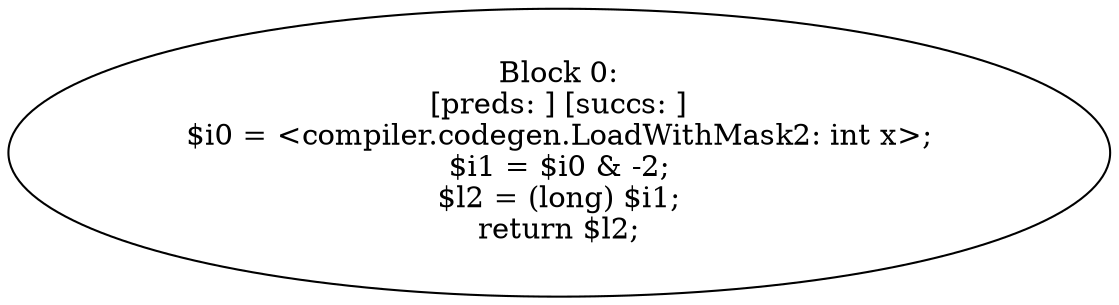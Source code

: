 digraph "unitGraph" {
    "Block 0:
[preds: ] [succs: ]
$i0 = <compiler.codegen.LoadWithMask2: int x>;
$i1 = $i0 & -2;
$l2 = (long) $i1;
return $l2;
"
}
